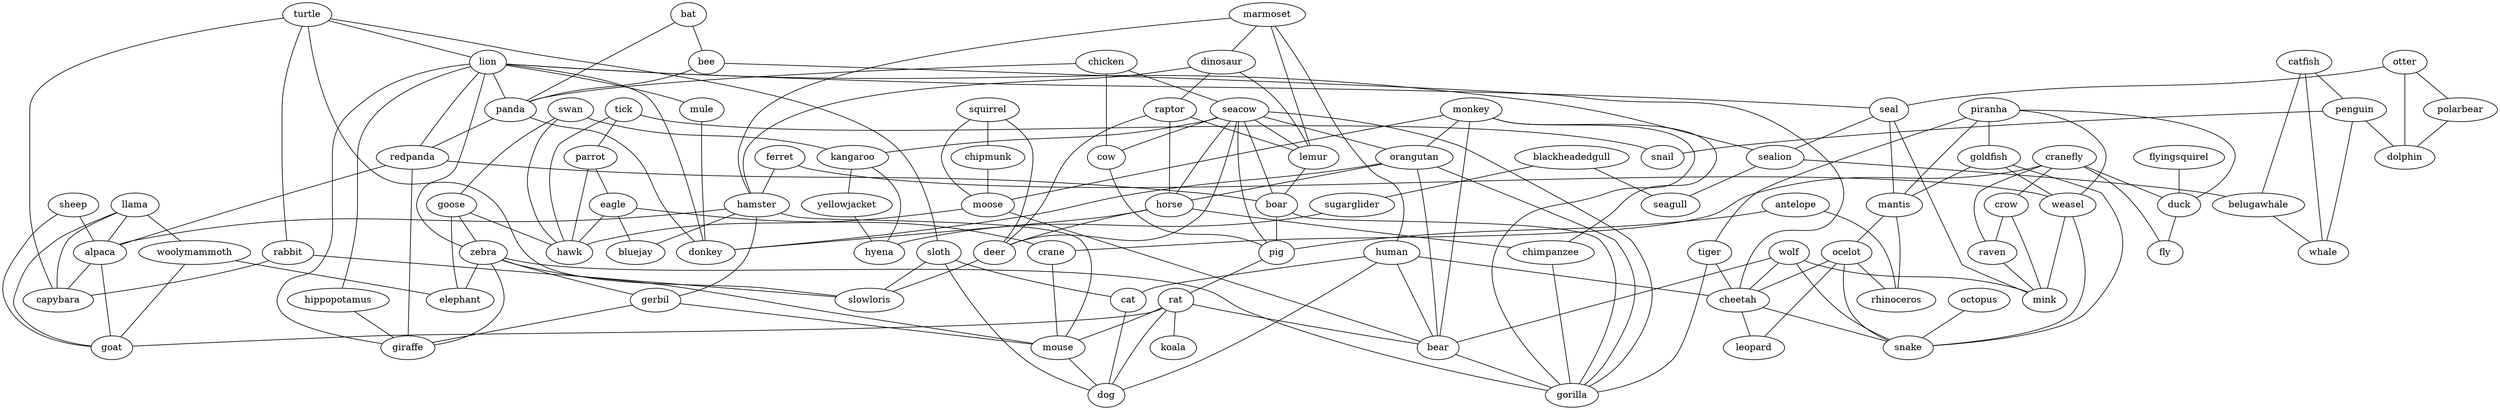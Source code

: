 strict graph  {
	antelope -- pig	 [weight=1];
	antelope -- rhinoceros	 [weight=1];
	llama -- alpaca	 [weight=1];
	llama -- woolymammoth	 [weight=1];
	llama -- capybara	 [weight=1];
	llama -- goat	 [weight=1];
	blackheadedgull -- sugarglider	 [weight=1];
	blackheadedgull -- seagull	 [weight=1];
	chicken -- seacow	 [weight=1];
	chicken -- panda	 [weight=1];
	chicken -- cow	 [weight=1];
	tick -- parrot	 [weight=1];
	tick -- snail	 [weight=1];
	tick -- hawk	 [weight=1];
	swan -- goose	 [weight=1];
	swan -- kangaroo	 [weight=1];
	swan -- hawk	 [weight=1];
	otter -- seal	 [weight=1];
	otter -- polarbear	 [weight=1];
	otter -- dolphin	 [weight=1];
	catfish -- belugawhale	 [weight=1];
	catfish -- penguin	 [weight=1];
	catfish -- whale	 [weight=1];
	bat -- bee	 [weight=1];
	bat -- panda	 [weight=1];
	parrot -- eagle	 [weight=1];
	parrot -- hawk	 [weight=1];
	cranefly -- crow	 [weight=1];
	cranefly -- duck	 [weight=1];
	cranefly -- crane	 [weight=1];
	cranefly -- fly	 [weight=1];
	cranefly -- raven	 [weight=1];
	marmoset -- dinosaur	 [weight=1];
	marmoset -- human	 [weight=1];
	marmoset -- lemur	 [weight=1];
	marmoset -- hamster	 [weight=1];
	dinosaur -- raptor	 [weight=1];
	dinosaur -- lemur	 [weight=1];
	dinosaur -- hamster	 [weight=1];
	turtle -- lion	 [weight=1];
	turtle -- sloth	 [weight=1];
	turtle -- rabbit	 [weight=1];
	turtle -- slowloris	 [weight=1];
	turtle -- capybara	 [weight=1];
	human -- cat	 [weight=1];
	human -- cheetah	 [weight=1];
	human -- bear	 [weight=1];
	human -- dog	 [weight=1];
	crow -- raven	 [weight=1];
	crow -- mink	 [weight=1];
	ferret -- hamster	 [weight=1];
	ferret -- weasel	 [weight=1];
	goose -- zebra	 [weight=1];
	goose -- elephant	 [weight=1];
	goose -- hawk	 [weight=1];
	lion -- zebra	 [weight=1];
	lion -- seal	 [weight=1];
	lion -- panda	 [weight=1];
	lion -- hippopotamus	 [weight=1];
	lion -- sealion	 [weight=1];
	lion -- mule	 [weight=1];
	lion -- redpanda	 [weight=1];
	lion -- donkey	 [weight=1];
	lion -- giraffe	 [weight=1];
	zebra -- gerbil	 [weight=1];
	zebra -- mouse	 [weight=1];
	zebra -- elephant	 [weight=1];
	zebra -- gorilla	 [weight=1];
	zebra -- giraffe	 [weight=1];
	seal -- sealion	 [weight=1];
	seal -- mantis	 [weight=1];
	seal -- mink	 [weight=1];
	seacow -- kangaroo	 [weight=1];
	seacow -- lemur	 [weight=1];
	seacow -- orangutan	 [weight=1];
	seacow -- boar	 [weight=1];
	seacow -- horse	 [weight=1];
	seacow -- cow	 [weight=1];
	seacow -- deer	 [weight=1];
	seacow -- pig	 [weight=1];
	seacow -- gorilla	 [weight=1];
	bee -- panda	 [weight=1];
	bee -- cheetah	 [weight=1];
	panda -- redpanda	 [weight=1];
	panda -- donkey	 [weight=1];
	hippopotamus -- giraffe	 [weight=1];
	sealion -- belugawhale	 [weight=1];
	sealion -- seagull	 [weight=1];
	eagle -- crane	 [weight=1];
	eagle -- bluejay	 [weight=1];
	eagle -- hawk	 [weight=1];
	kangaroo -- yellowjacket	 [weight=1];
	kangaroo -- hyena	 [weight=1];
	piranha -- goldfish	 [weight=1];
	piranha -- mantis	 [weight=1];
	piranha -- weasel	 [weight=1];
	piranha -- duck	 [weight=1];
	piranha -- tiger	 [weight=1];
	mule -- donkey	 [weight=1];
	goldfish -- mantis	 [weight=1];
	goldfish -- weasel	 [weight=1];
	goldfish -- snake	 [weight=1];
	raptor -- lemur	 [weight=1];
	raptor -- horse	 [weight=1];
	raptor -- deer	 [weight=1];
	monkey -- orangutan	 [weight=1];
	monkey -- chimpanzee	 [weight=1];
	monkey -- moose	 [weight=1];
	monkey -- bear	 [weight=1];
	monkey -- gorilla	 [weight=1];
	sugarglider -- hyena	 [weight=1];
	lemur -- boar	 [weight=1];
	mantis -- ocelot	 [weight=1];
	mantis -- rhinoceros	 [weight=1];
	wolf -- mink	 [weight=1];
	wolf -- cheetah	 [weight=1];
	wolf -- bear	 [weight=1];
	wolf -- snake	 [weight=1];
	hamster -- alpaca	 [weight=1];
	hamster -- gerbil	 [weight=1];
	hamster -- bluejay	 [weight=1];
	hamster -- mouse	 [weight=1];
	orangutan -- horse	 [weight=1];
	orangutan -- donkey	 [weight=1];
	orangutan -- bear	 [weight=1];
	orangutan -- gorilla	 [weight=1];
	flyingsquirel -- duck	 [weight=1];
	octopus -- snake	 [weight=1];
	redpanda -- boar	 [weight=1];
	redpanda -- alpaca	 [weight=1];
	redpanda -- giraffe	 [weight=1];
	sloth -- cat	 [weight=1];
	sloth -- slowloris	 [weight=1];
	sloth -- dog	 [weight=1];
	belugawhale -- whale	 [weight=1];
	weasel -- mink	 [weight=1];
	weasel -- snake	 [weight=1];
	ocelot -- rhinoceros	 [weight=1];
	ocelot -- cheetah	 [weight=1];
	ocelot -- leopard	 [weight=1];
	ocelot -- snake	 [weight=1];
	duck -- fly	 [weight=1];
	boar -- pig	 [weight=1];
	boar -- gorilla	 [weight=1];
	sheep -- alpaca	 [weight=1];
	sheep -- goat	 [weight=1];
	horse -- chimpanzee	 [weight=1];
	horse -- donkey	 [weight=1];
	horse -- deer	 [weight=1];
	alpaca -- capybara	 [weight=1];
	alpaca -- goat	 [weight=1];
	gerbil -- mouse	 [weight=1];
	gerbil -- giraffe	 [weight=1];
	woolymammoth -- elephant	 [weight=1];
	woolymammoth -- goat	 [weight=1];
	polarbear -- dolphin	 [weight=1];
	squirrel -- chipmunk	 [weight=1];
	squirrel -- deer	 [weight=1];
	squirrel -- moose	 [weight=1];
	chimpanzee -- gorilla	 [weight=1];
	tiger -- cheetah	 [weight=1];
	tiger -- gorilla	 [weight=1];
	rabbit -- slowloris	 [weight=1];
	rabbit -- capybara	 [weight=1];
	crane -- mouse	 [weight=1];
	penguin -- dolphin	 [weight=1];
	penguin -- snail	 [weight=1];
	penguin -- whale	 [weight=1];
	cow -- pig	 [weight=1];
	yellowjacket -- hyena	 [weight=1];
	cat -- dog	 [weight=1];
	raven -- mink	 [weight=1];
	chipmunk -- moose	 [weight=1];
	deer -- slowloris	 [weight=1];
	pig -- rat	 [weight=1];
	rat -- mouse	 [weight=1];
	rat -- goat	 [weight=1];
	rat -- koala	 [weight=1];
	rat -- bear	 [weight=1];
	rat -- dog	 [weight=1];
	mouse -- dog	 [weight=1];
	cheetah -- leopard	 [weight=1];
	cheetah -- snake	 [weight=1];
	moose -- bear	 [weight=1];
	moose -- hawk	 [weight=1];
	bear -- gorilla	 [weight=1];
}
